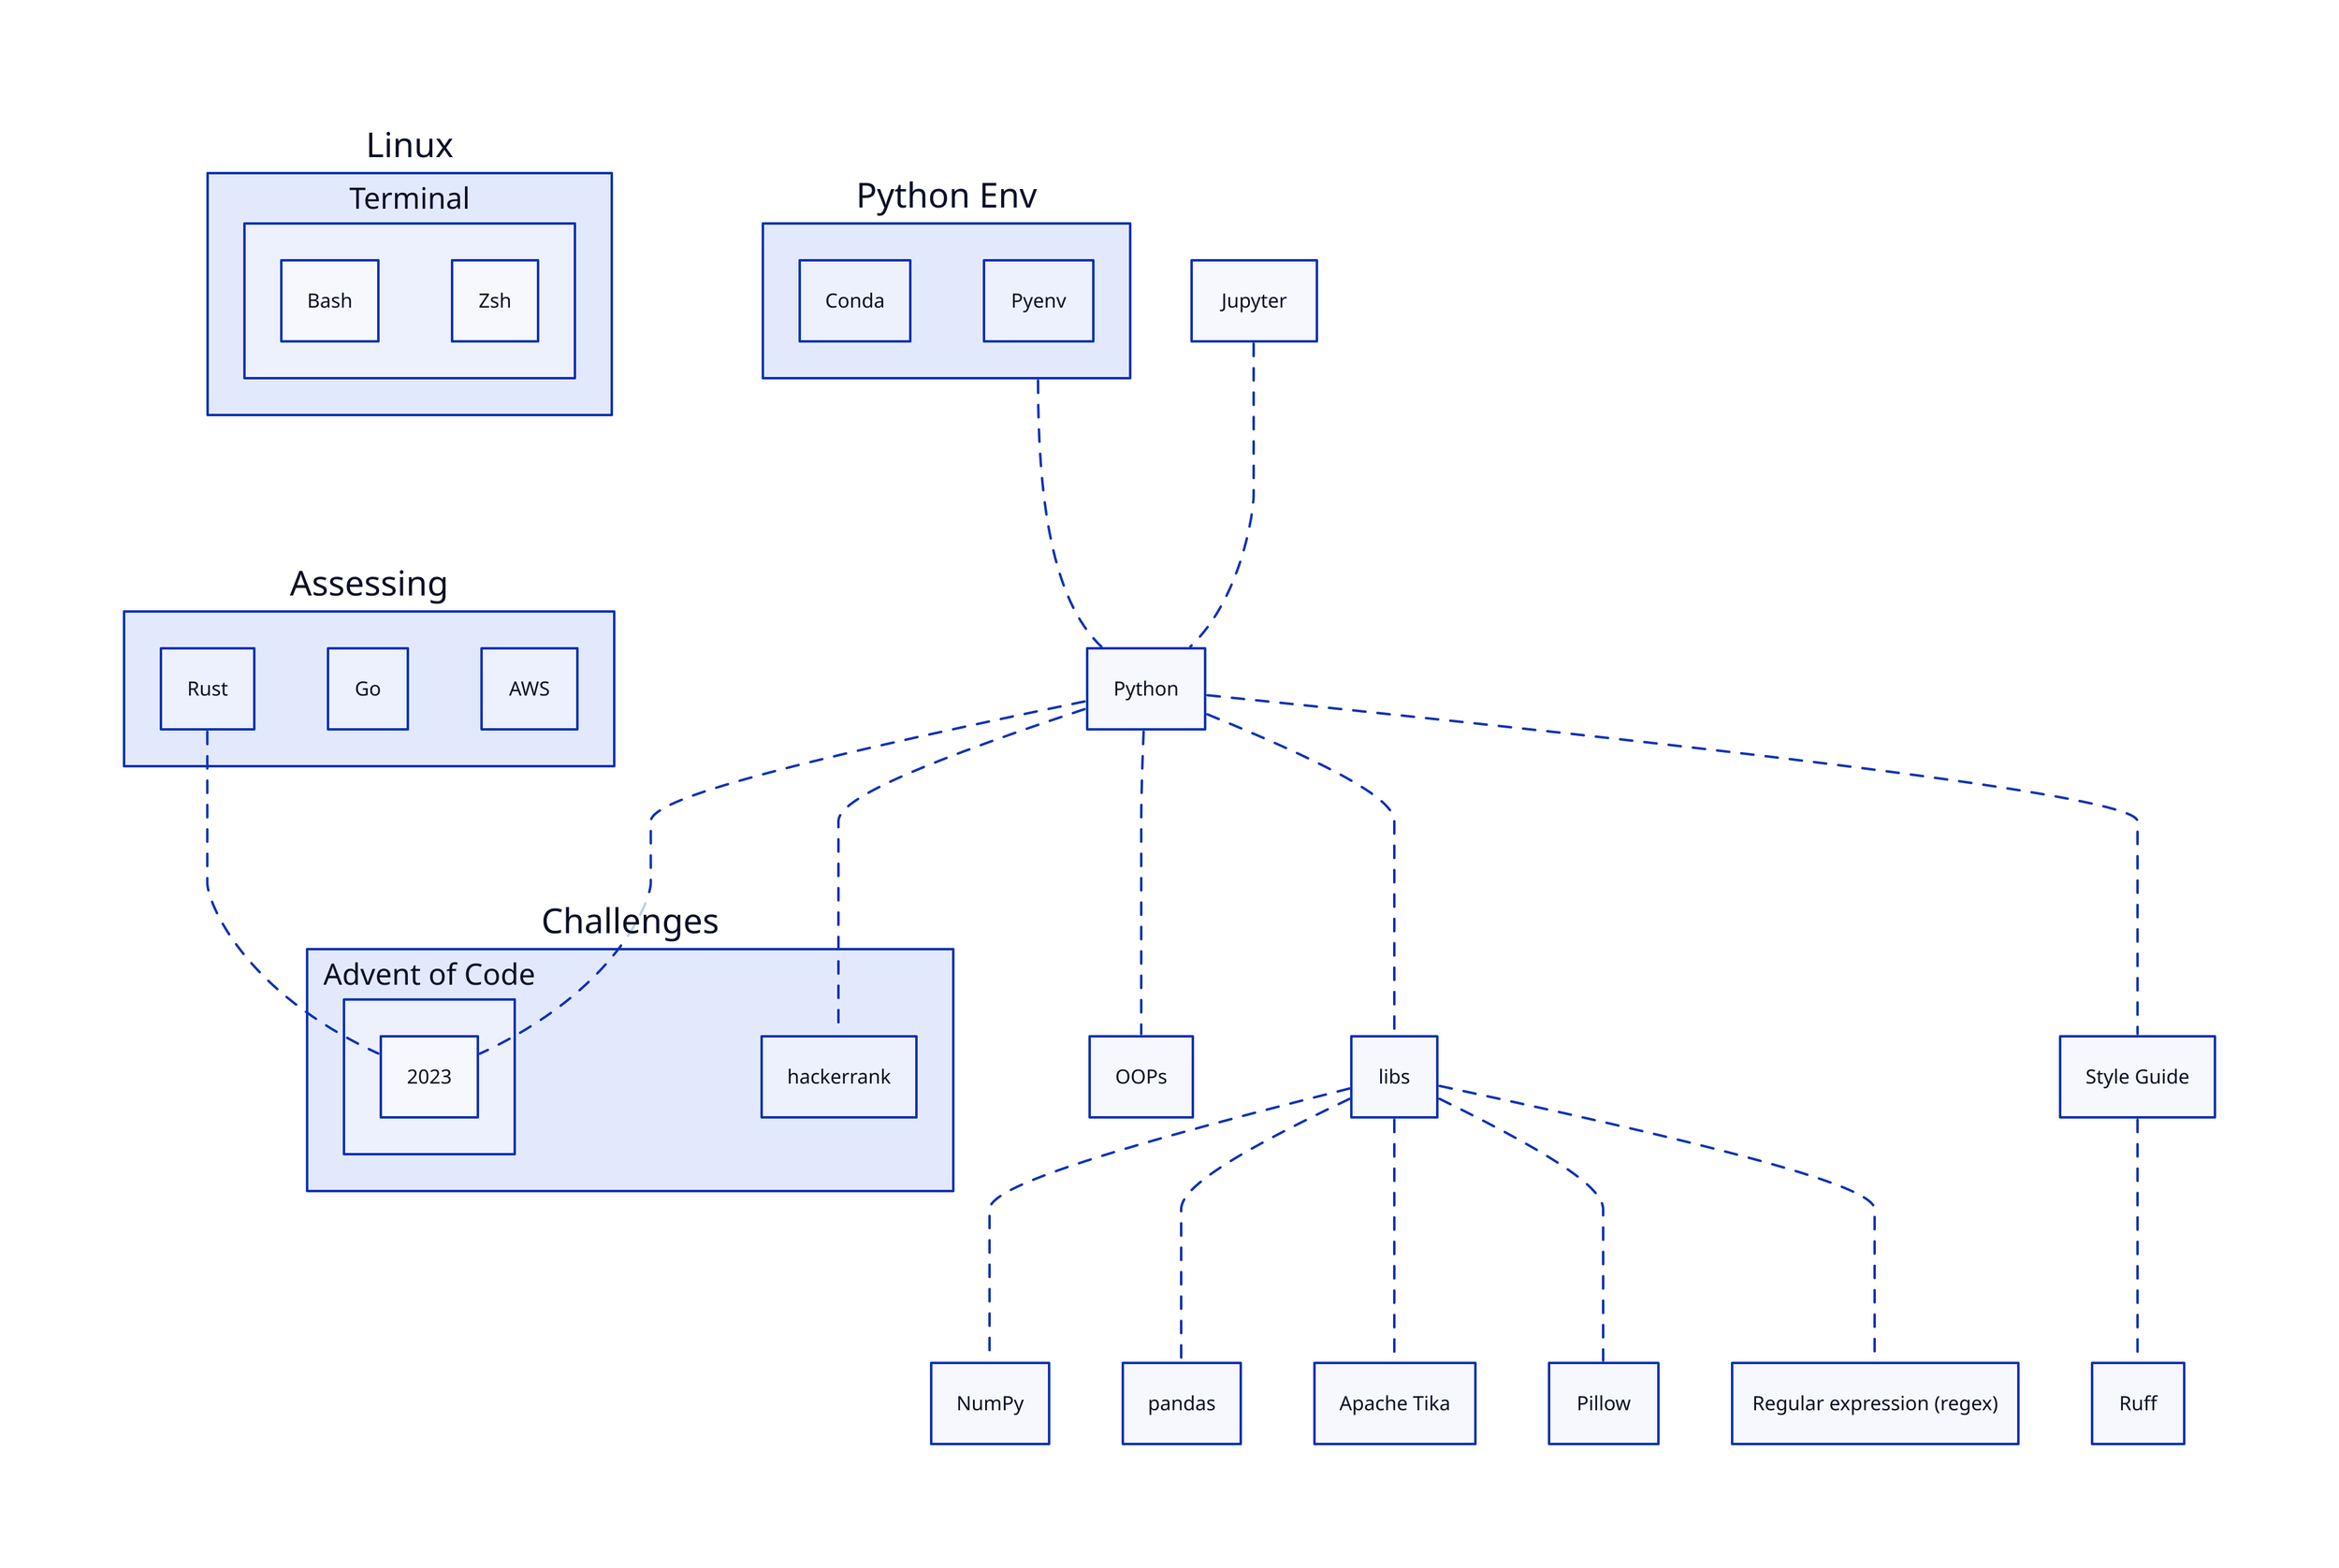 Jupyter -- Python: {style.animated: true}

Python -- libs: {style.animated: true}
Python -- OOPs: {style.animated: true}
Python -- Style Guide: {style.animated: true}

libs -- NumPy: {style.animated: true}
libs -- pandas: {style.animated: true}
libs -- Apache Tika: {style.animated: true}
libs -- Pillow: {style.animated: true}
libs -- "Regular expression (regex)": {style.animated: true}

Style Guide -- Ruff: {style.animated: true}

Assessing: {
  Rust
  Go
  AWS
}

Challenges: {
  Advent of Code: {
    2023
  }
  hackerrank
}

Python -- Challenges.Advent of Code.2023: {style.animated: true}
Assessing.Rust -- Challenges.Advent of Code.2023: {style.animated: true}
Python -- Challenges.hackerrank: {style.animated: true}

Linux: {
  Terminal: {
    Bash
    Zsh
  }
}

Python Env: {
  Conda
  Pyenv
}

Python Env -- Python: {style.animated: true}
